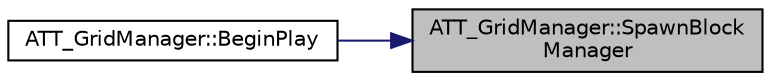 digraph "ATT_GridManager::SpawnBlockManager"
{
 // LATEX_PDF_SIZE
  edge [fontname="Helvetica",fontsize="10",labelfontname="Helvetica",labelfontsize="10"];
  node [fontname="Helvetica",fontsize="10",shape=record];
  rankdir="RL";
  Node108 [label="ATT_GridManager::SpawnBlock\lManager",height=0.2,width=0.4,color="black", fillcolor="grey75", style="filled", fontcolor="black",tooltip=" "];
  Node108 -> Node109 [dir="back",color="midnightblue",fontsize="10",style="solid",fontname="Helvetica"];
  Node109 [label="ATT_GridManager::BeginPlay",height=0.2,width=0.4,color="black", fillcolor="white", style="filled",URL="$class_a_t_t___grid_manager.html#a869f6ccb25d2005cc5878daed6b7b811",tooltip=" "];
}
